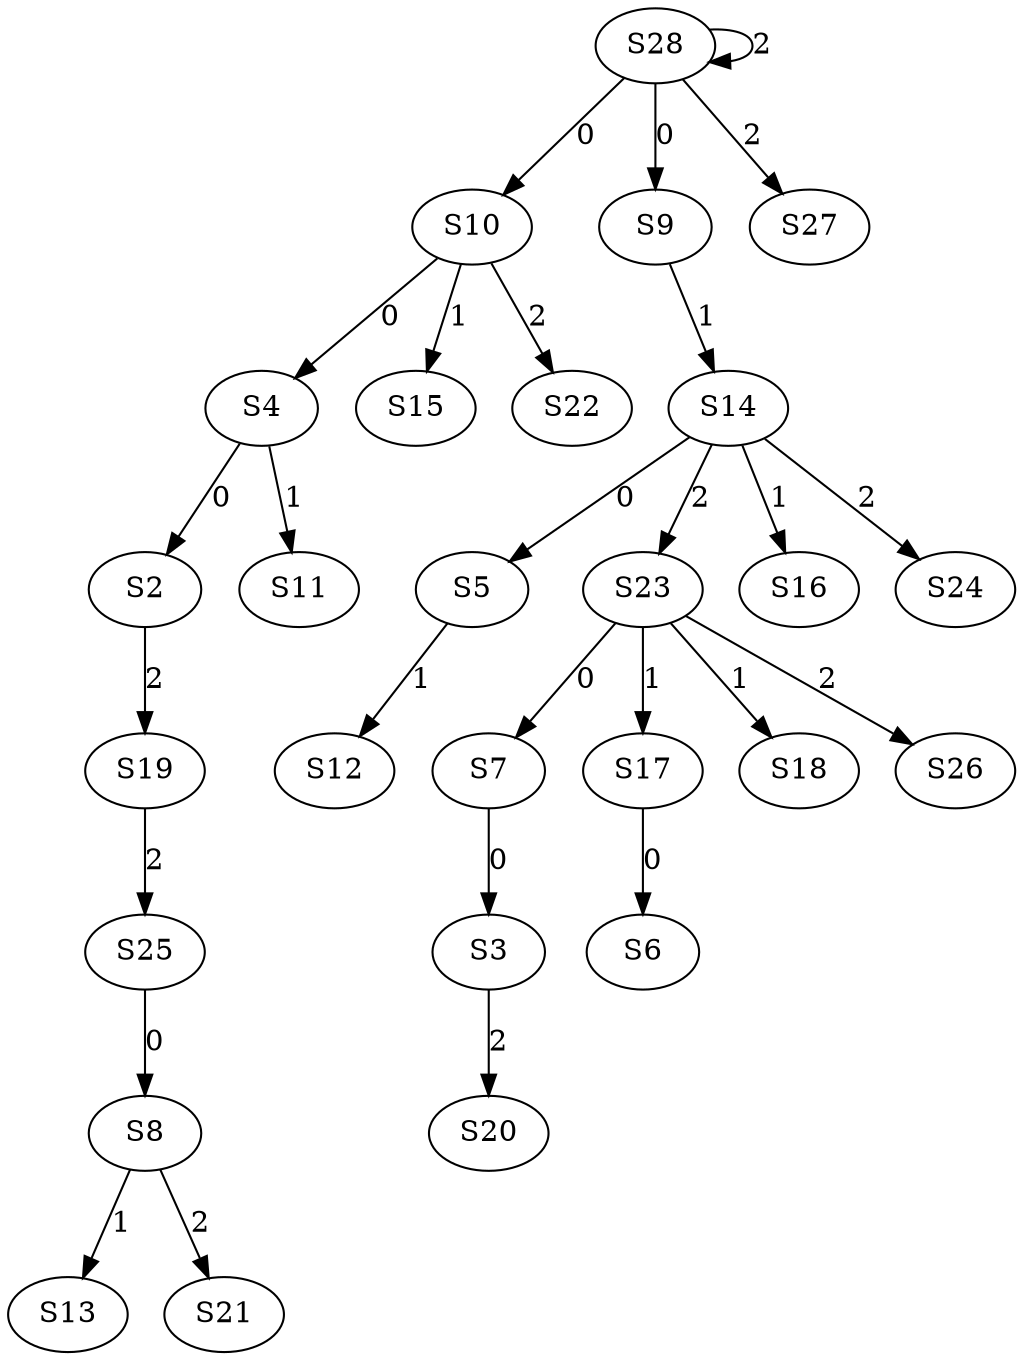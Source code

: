 strict digraph {
	S4 -> S2 [ label = 0 ];
	S7 -> S3 [ label = 0 ];
	S10 -> S4 [ label = 0 ];
	S14 -> S5 [ label = 0 ];
	S17 -> S6 [ label = 0 ];
	S23 -> S7 [ label = 0 ];
	S25 -> S8 [ label = 0 ];
	S28 -> S9 [ label = 0 ];
	S28 -> S10 [ label = 0 ];
	S4 -> S11 [ label = 1 ];
	S5 -> S12 [ label = 1 ];
	S8 -> S13 [ label = 1 ];
	S9 -> S14 [ label = 1 ];
	S10 -> S15 [ label = 1 ];
	S14 -> S16 [ label = 1 ];
	S23 -> S17 [ label = 1 ];
	S23 -> S18 [ label = 1 ];
	S2 -> S19 [ label = 2 ];
	S3 -> S20 [ label = 2 ];
	S8 -> S21 [ label = 2 ];
	S10 -> S22 [ label = 2 ];
	S14 -> S23 [ label = 2 ];
	S14 -> S24 [ label = 2 ];
	S19 -> S25 [ label = 2 ];
	S23 -> S26 [ label = 2 ];
	S28 -> S27 [ label = 2 ];
	S28 -> S28 [ label = 2 ];
}